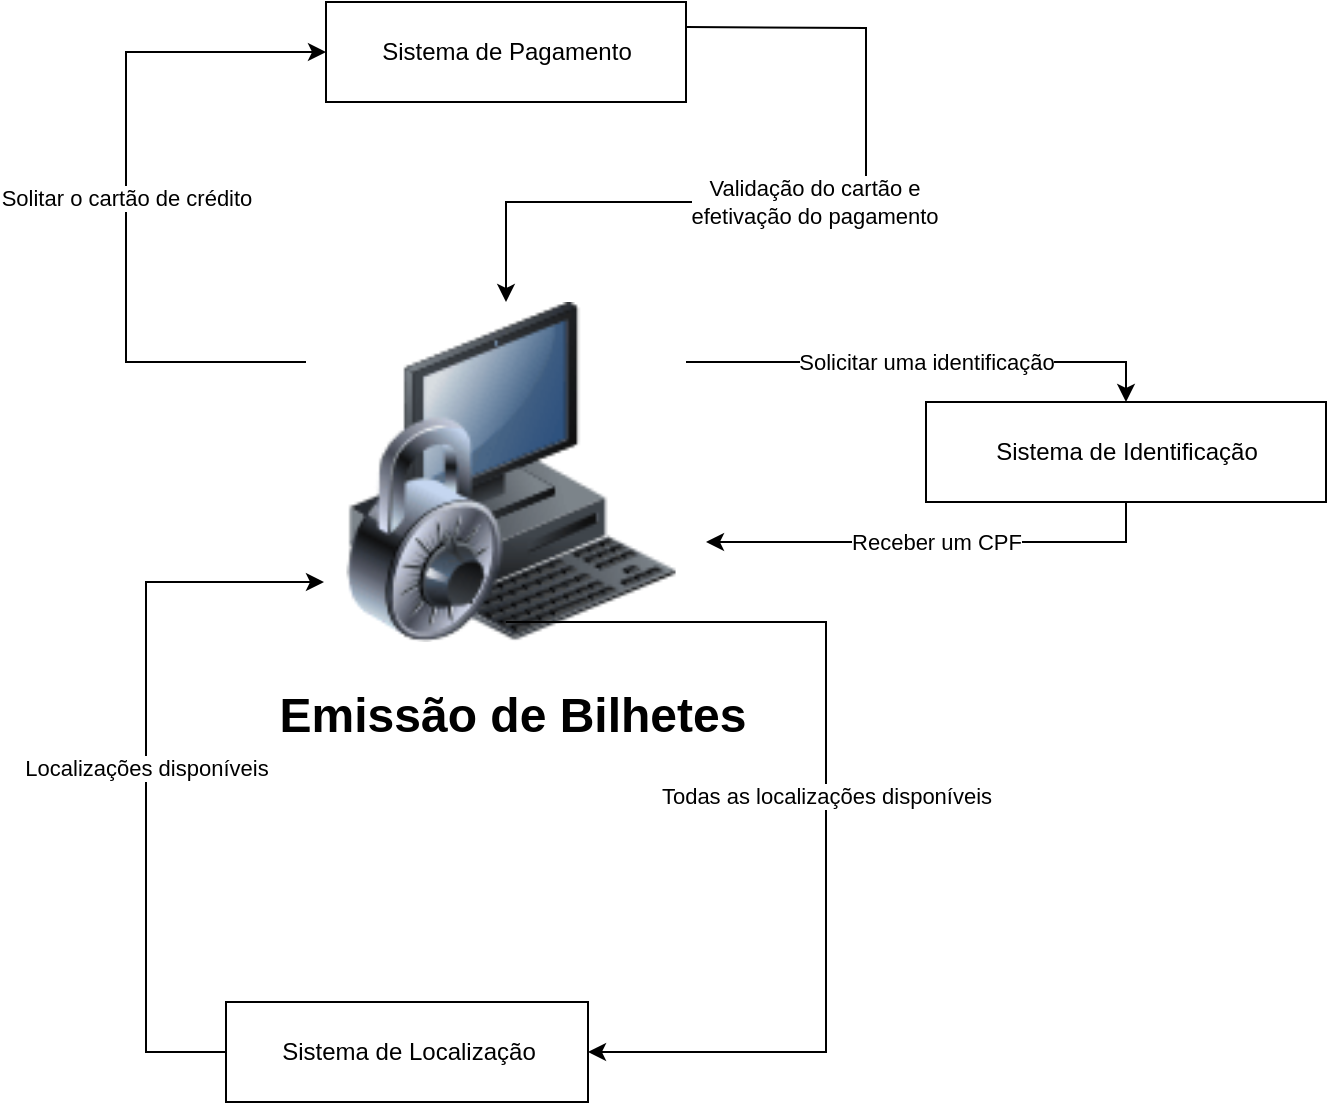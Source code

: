 <mxfile version="16.5.1" type="device"><diagram id="v6tsUrKUM1jG5tLve4ds" name="Página-1"><mxGraphModel dx="958" dy="596" grid="1" gridSize="10" guides="1" tooltips="1" connect="1" arrows="1" fold="1" page="1" pageScale="1" pageWidth="827" pageHeight="1169" math="0" shadow="0"><root><mxCell id="0"/><mxCell id="1" parent="0"/><mxCell id="B_scjGxs9IRIwdAvPUvp-1" value="&lt;h1&gt;Emissão de Bilhetes&lt;/h1&gt;" style="image;html=1;image=img/lib/clip_art/computers/Secure_System_128x128.png" vertex="1" parent="1"><mxGeometry x="310" y="210" width="185" height="170" as="geometry"/></mxCell><mxCell id="B_scjGxs9IRIwdAvPUvp-2" value="Sistema de Pagamento" style="html=1;" vertex="1" parent="1"><mxGeometry x="310" y="60" width="180" height="50" as="geometry"/></mxCell><mxCell id="B_scjGxs9IRIwdAvPUvp-4" value="Sistema de Identificação" style="html=1;" vertex="1" parent="1"><mxGeometry x="610" y="260" width="200" height="50" as="geometry"/></mxCell><mxCell id="B_scjGxs9IRIwdAvPUvp-5" value="Sistema de Localização" style="html=1;" vertex="1" parent="1"><mxGeometry x="260" y="560" width="181" height="50" as="geometry"/></mxCell><mxCell id="B_scjGxs9IRIwdAvPUvp-10" value="Solicitar uma identificação" style="endArrow=classic;html=1;rounded=0;" edge="1" parent="1" target="B_scjGxs9IRIwdAvPUvp-4"><mxGeometry width="50" height="50" relative="1" as="geometry"><mxPoint x="490" y="240" as="sourcePoint"/><mxPoint x="760" y="230" as="targetPoint"/><Array as="points"><mxPoint x="550" y="240"/><mxPoint x="710" y="240"/></Array></mxGeometry></mxCell><mxCell id="B_scjGxs9IRIwdAvPUvp-11" value="Receber um CPF" style="endArrow=classic;html=1;rounded=0;" edge="1" parent="1" source="B_scjGxs9IRIwdAvPUvp-4"><mxGeometry width="50" height="50" relative="1" as="geometry"><mxPoint x="400" y="380" as="sourcePoint"/><mxPoint x="500" y="330" as="targetPoint"/><Array as="points"><mxPoint x="710" y="330"/></Array></mxGeometry></mxCell><mxCell id="B_scjGxs9IRIwdAvPUvp-12" value="Todas as localizações disponíveis" style="endArrow=classic;html=1;rounded=0;exitX=0.486;exitY=0.941;exitDx=0;exitDy=0;exitPerimeter=0;" edge="1" parent="1" source="B_scjGxs9IRIwdAvPUvp-1" target="B_scjGxs9IRIwdAvPUvp-5"><mxGeometry width="50" height="50" relative="1" as="geometry"><mxPoint x="500" y="370" as="sourcePoint"/><mxPoint x="560" y="610" as="targetPoint"/><Array as="points"><mxPoint x="560" y="370"/><mxPoint x="560" y="400"/><mxPoint x="560" y="585"/></Array></mxGeometry></mxCell><mxCell id="B_scjGxs9IRIwdAvPUvp-13" value="Localizações disponíveis" style="endArrow=classic;html=1;rounded=0;exitX=0;exitY=0.5;exitDx=0;exitDy=0;" edge="1" parent="1" source="B_scjGxs9IRIwdAvPUvp-5"><mxGeometry width="50" height="50" relative="1" as="geometry"><mxPoint x="400" y="380" as="sourcePoint"/><mxPoint x="309" y="350" as="targetPoint"/><Array as="points"><mxPoint x="220" y="585"/><mxPoint x="220" y="530"/><mxPoint x="220" y="350"/></Array></mxGeometry></mxCell><mxCell id="B_scjGxs9IRIwdAvPUvp-14" value="Solitar o cartão de crédito" style="endArrow=classic;html=1;rounded=0;" edge="1" parent="1" target="B_scjGxs9IRIwdAvPUvp-2"><mxGeometry width="50" height="50" relative="1" as="geometry"><mxPoint x="300" y="240" as="sourcePoint"/><mxPoint x="210" y="80" as="targetPoint"/><Array as="points"><mxPoint x="210" y="240"/><mxPoint x="210" y="180"/><mxPoint x="210" y="85"/></Array></mxGeometry></mxCell><mxCell id="B_scjGxs9IRIwdAvPUvp-15" value="Validação do cartão e &lt;br&gt;efetivação do pagamento" style="endArrow=classic;html=1;rounded=0;exitX=1;exitY=0.25;exitDx=0;exitDy=0;" edge="1" parent="1" source="B_scjGxs9IRIwdAvPUvp-2"><mxGeometry width="50" height="50" relative="1" as="geometry"><mxPoint x="400" y="380" as="sourcePoint"/><mxPoint x="400" y="210" as="targetPoint"/><Array as="points"><mxPoint x="580" y="73"/><mxPoint x="580" y="160"/><mxPoint x="400" y="160"/></Array></mxGeometry></mxCell></root></mxGraphModel></diagram></mxfile>